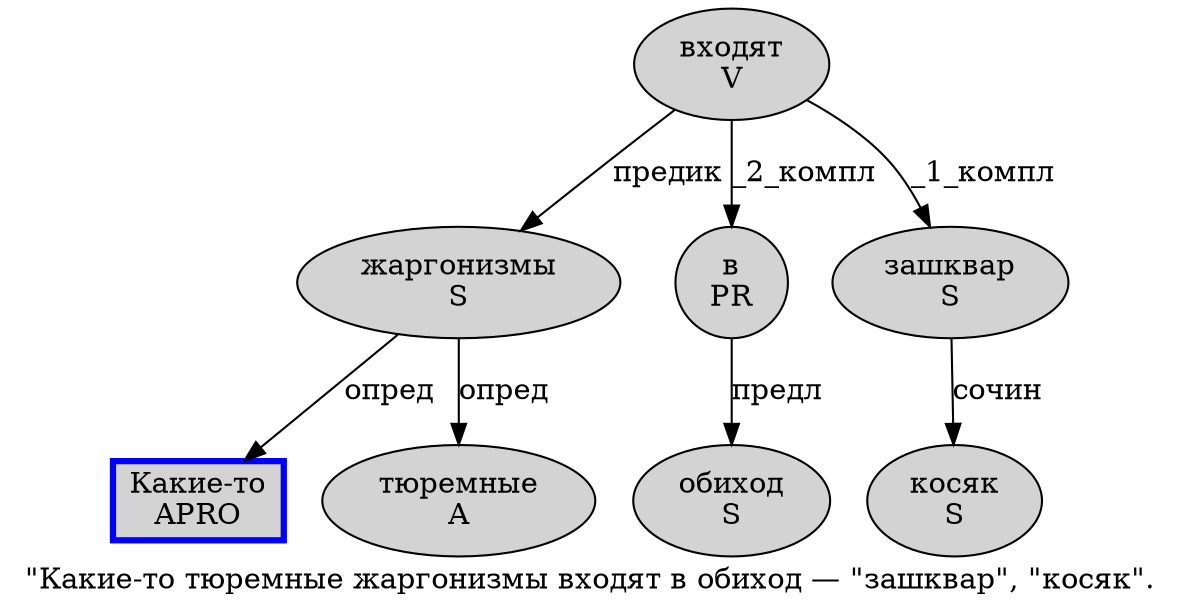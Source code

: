 digraph SENTENCE_277 {
	graph [label="\"Какие-то тюремные жаргонизмы входят в обиход — \"зашквар\", \"косяк\"."]
	node [style=filled]
		1 [label="Какие-то
APRO" color=blue fillcolor=lightgray penwidth=3 shape=box]
		2 [label="тюремные
A" color="" fillcolor=lightgray penwidth=1 shape=ellipse]
		3 [label="жаргонизмы
S" color="" fillcolor=lightgray penwidth=1 shape=ellipse]
		4 [label="входят
V" color="" fillcolor=lightgray penwidth=1 shape=ellipse]
		5 [label="в
PR" color="" fillcolor=lightgray penwidth=1 shape=ellipse]
		6 [label="обиход
S" color="" fillcolor=lightgray penwidth=1 shape=ellipse]
		9 [label="зашквар
S" color="" fillcolor=lightgray penwidth=1 shape=ellipse]
		13 [label="косяк
S" color="" fillcolor=lightgray penwidth=1 shape=ellipse]
			9 -> 13 [label="сочин"]
			4 -> 3 [label="предик"]
			4 -> 5 [label="_2_компл"]
			4 -> 9 [label="_1_компл"]
			3 -> 1 [label="опред"]
			3 -> 2 [label="опред"]
			5 -> 6 [label="предл"]
}